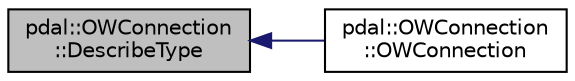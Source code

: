 digraph "pdal::OWConnection::DescribeType"
{
  edge [fontname="Helvetica",fontsize="10",labelfontname="Helvetica",labelfontsize="10"];
  node [fontname="Helvetica",fontsize="10",shape=record];
  rankdir="LR";
  Node1 [label="pdal::OWConnection\l::DescribeType",height=0.2,width=0.4,color="black", fillcolor="grey75", style="filled", fontcolor="black"];
  Node1 -> Node2 [dir="back",color="midnightblue",fontsize="10",style="solid",fontname="Helvetica"];
  Node2 [label="pdal::OWConnection\l::OWConnection",height=0.2,width=0.4,color="black", fillcolor="white", style="filled",URL="$classpdal_1_1OWConnection.html#a4d3955148312a41e517b6b485c179f64"];
}

